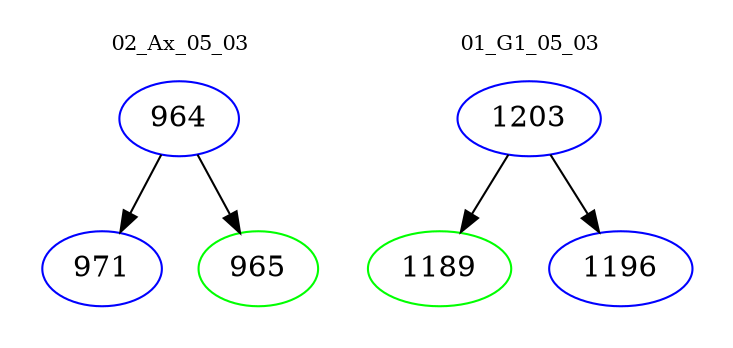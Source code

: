 digraph{
subgraph cluster_0 {
color = white
label = "02_Ax_05_03";
fontsize=10;
T0_964 [label="964", color="blue"]
T0_964 -> T0_971 [color="black"]
T0_971 [label="971", color="blue"]
T0_964 -> T0_965 [color="black"]
T0_965 [label="965", color="green"]
}
subgraph cluster_1 {
color = white
label = "01_G1_05_03";
fontsize=10;
T1_1203 [label="1203", color="blue"]
T1_1203 -> T1_1189 [color="black"]
T1_1189 [label="1189", color="green"]
T1_1203 -> T1_1196 [color="black"]
T1_1196 [label="1196", color="blue"]
}
}
